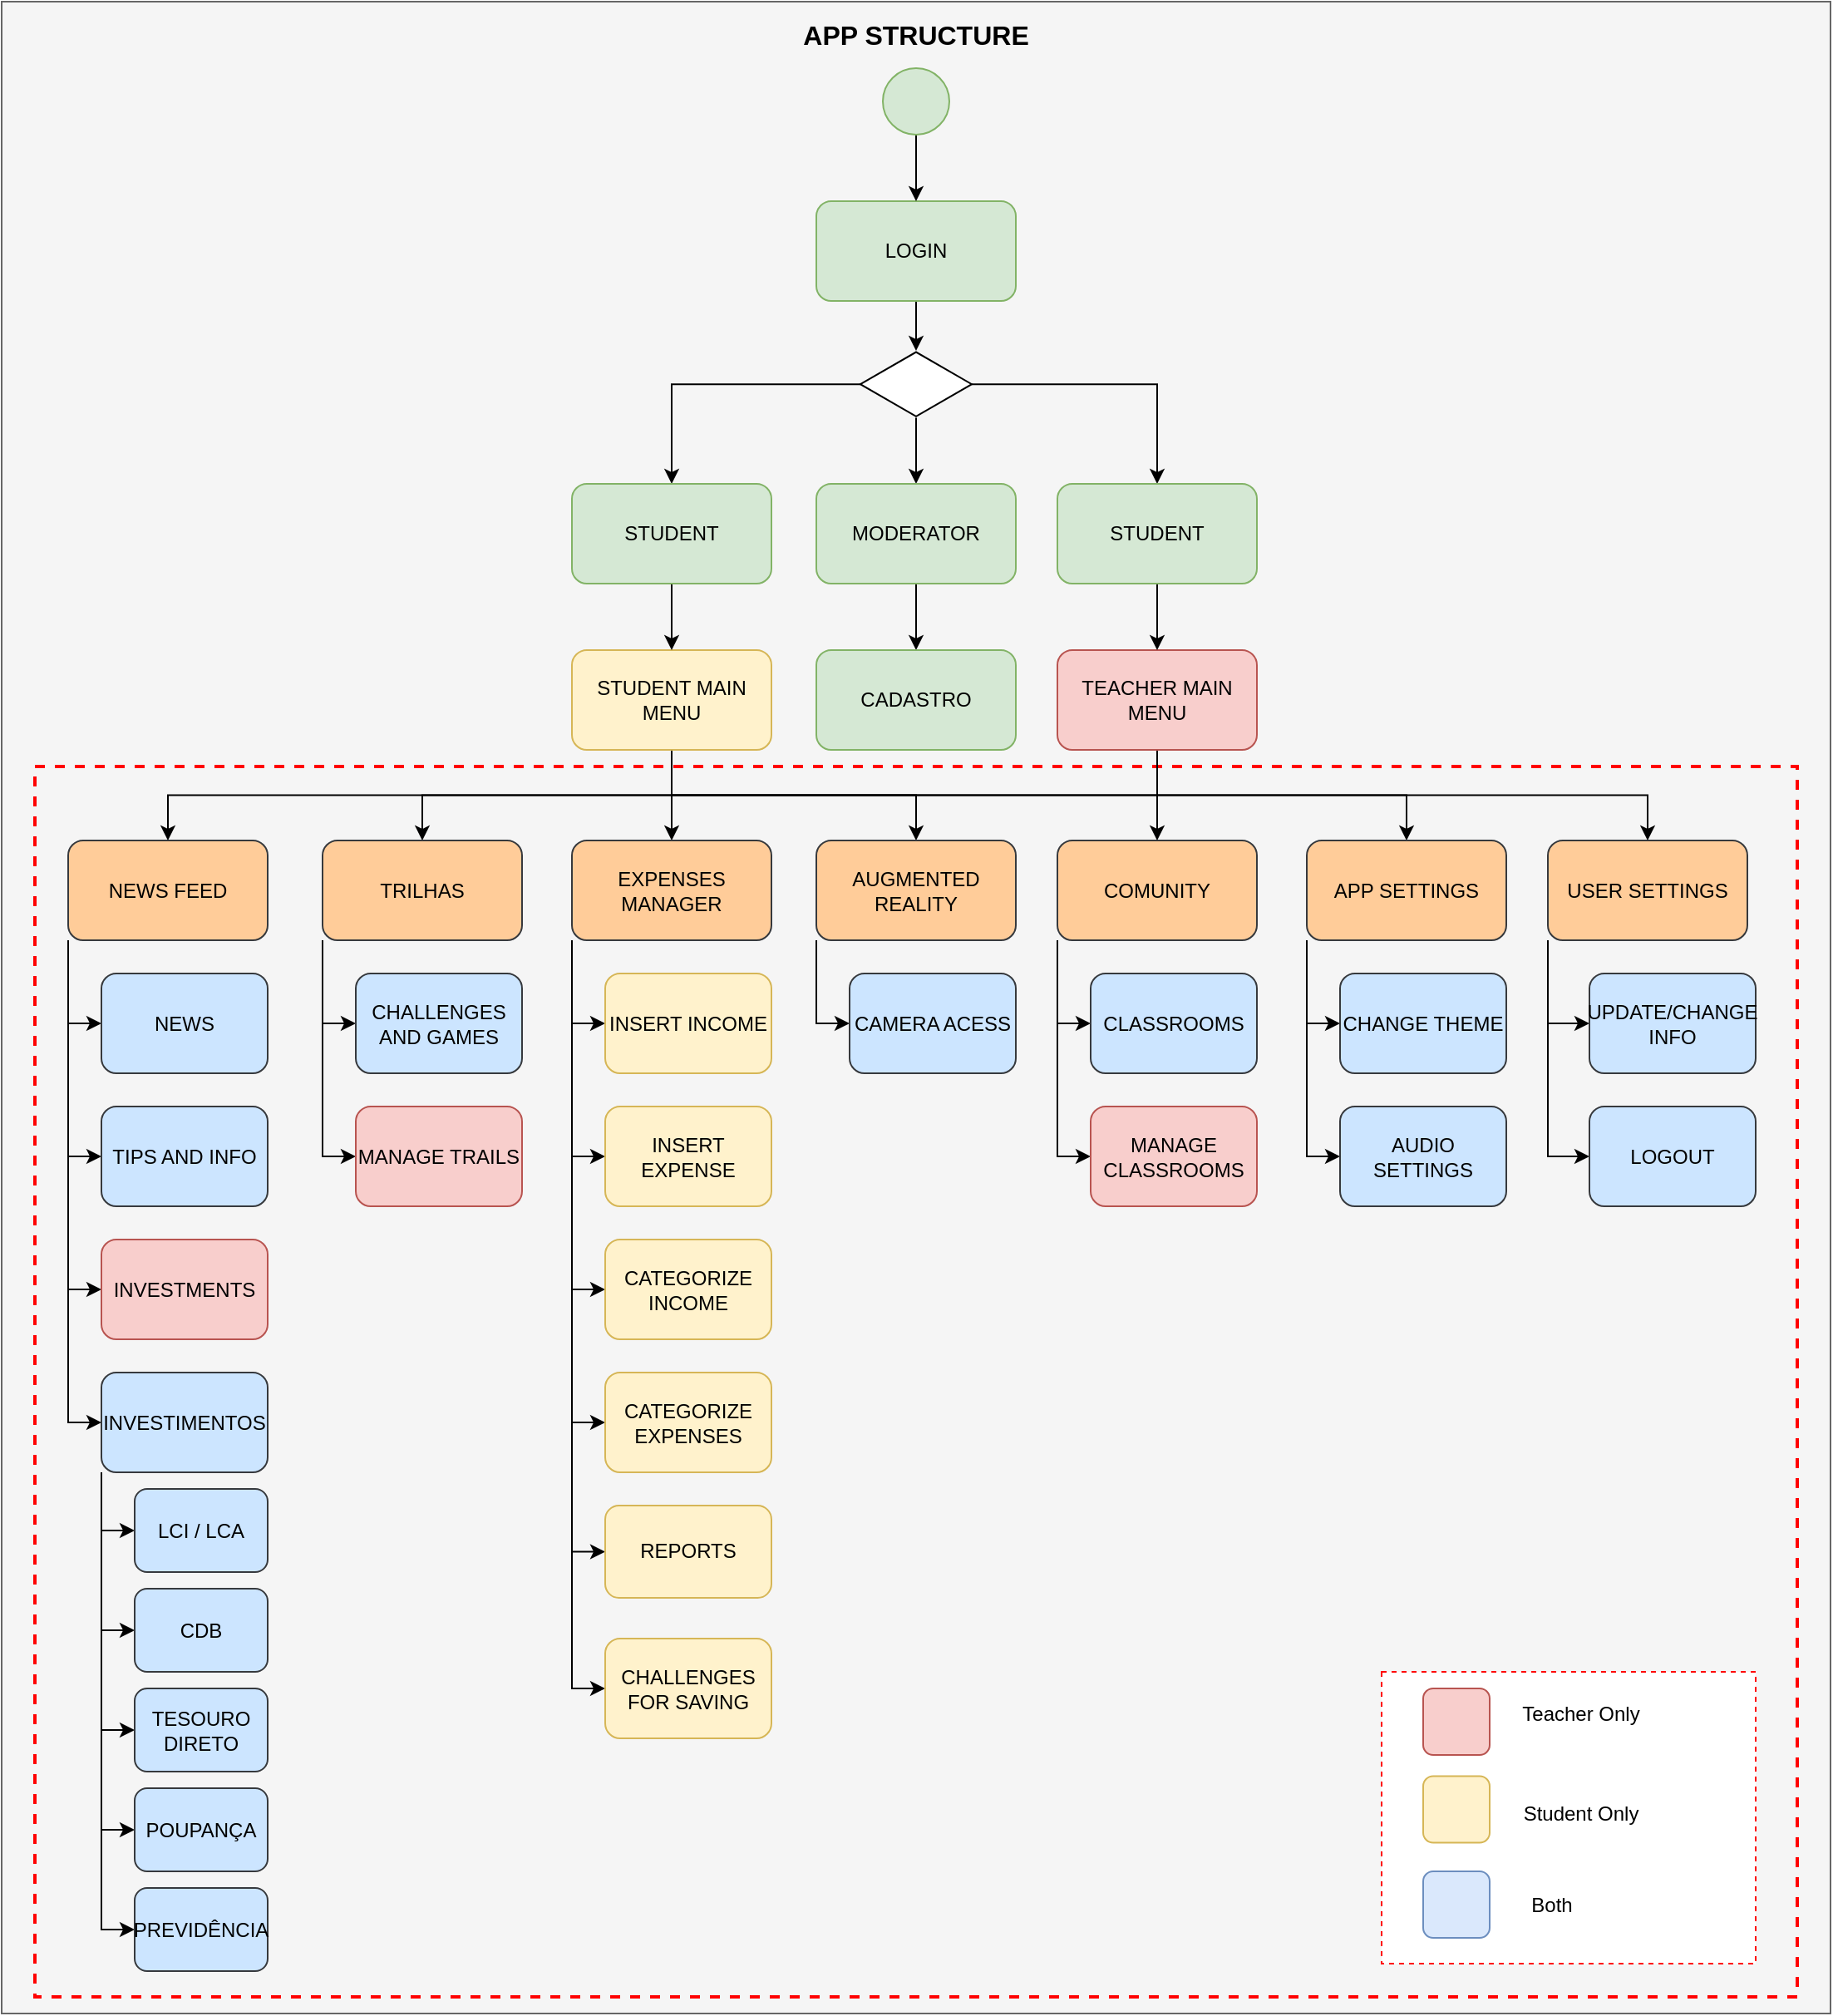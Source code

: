 <mxfile version="24.4.0" type="device">
  <diagram name="Página-1" id="UvxiDudPCTx69hKIyu-x">
    <mxGraphModel dx="2258" dy="1933" grid="1" gridSize="10" guides="1" tooltips="1" connect="1" arrows="1" fold="1" page="1" pageScale="1" pageWidth="827" pageHeight="1169" math="0" shadow="0">
      <root>
        <mxCell id="0" />
        <mxCell id="1" parent="0" />
        <mxCell id="NnoFlL8IRyMTeSpGXD7a-3" value="" style="rounded=0;whiteSpace=wrap;html=1;fillColor=#f5f5f5;fontColor=#333333;strokeColor=#666666;" parent="1" vertex="1">
          <mxGeometry x="-770" y="-60" width="1100" height="1210" as="geometry" />
        </mxCell>
        <mxCell id="IkJDrjzl-z41PmFatqKp-34" value="" style="rounded=0;whiteSpace=wrap;html=1;gradientColor=none;fillColor=none;dashed=1;strokeColor=#FF0000;strokeWidth=2;" parent="1" vertex="1">
          <mxGeometry x="-750" y="400" width="1060" height="740" as="geometry" />
        </mxCell>
        <mxCell id="IkJDrjzl-z41PmFatqKp-29" value="" style="rounded=0;whiteSpace=wrap;html=1;fillColor=default;dashed=1;strokeColor=#ff0000;" parent="1" vertex="1">
          <mxGeometry x="60" y="944.5" width="225" height="175.5" as="geometry" />
        </mxCell>
        <mxCell id="px6GwIb3NifLbQ9o1P_B-11" style="edgeStyle=orthogonalEdgeStyle;rounded=0;orthogonalLoop=1;jettySize=auto;html=1;exitX=0.5;exitY=1;exitDx=0;exitDy=0;" parent="1" source="GXVUt_CpKELL4S9qzEZ1-18" target="IkJDrjzl-z41PmFatqKp-1" edge="1">
          <mxGeometry relative="1" as="geometry" />
        </mxCell>
        <mxCell id="GXVUt_CpKELL4S9qzEZ1-18" value="LOGIN" style="rounded=1;whiteSpace=wrap;html=1;fillColor=#d5e8d4;strokeColor=#82b366;" parent="1" vertex="1">
          <mxGeometry x="-280" y="60" width="120" height="60" as="geometry" />
        </mxCell>
        <mxCell id="px6GwIb3NifLbQ9o1P_B-17" style="edgeStyle=orthogonalEdgeStyle;rounded=0;orthogonalLoop=1;jettySize=auto;html=1;exitX=0.5;exitY=1;exitDx=0;exitDy=0;entryX=0.5;entryY=0;entryDx=0;entryDy=0;" parent="1" source="GXVUt_CpKELL4S9qzEZ1-19" target="GXVUt_CpKELL4S9qzEZ1-30" edge="1">
          <mxGeometry relative="1" as="geometry" />
        </mxCell>
        <mxCell id="px6GwIb3NifLbQ9o1P_B-19" style="edgeStyle=orthogonalEdgeStyle;rounded=0;orthogonalLoop=1;jettySize=auto;html=1;exitX=0.5;exitY=1;exitDx=0;exitDy=0;" parent="1" source="GXVUt_CpKELL4S9qzEZ1-19" target="GXVUt_CpKELL4S9qzEZ1-28" edge="1">
          <mxGeometry relative="1" as="geometry" />
        </mxCell>
        <mxCell id="px6GwIb3NifLbQ9o1P_B-20" style="edgeStyle=orthogonalEdgeStyle;rounded=0;orthogonalLoop=1;jettySize=auto;html=1;exitX=0.5;exitY=1;exitDx=0;exitDy=0;" parent="1" source="GXVUt_CpKELL4S9qzEZ1-19" target="GXVUt_CpKELL4S9qzEZ1-27" edge="1">
          <mxGeometry relative="1" as="geometry" />
        </mxCell>
        <mxCell id="px6GwIb3NifLbQ9o1P_B-21" style="edgeStyle=orthogonalEdgeStyle;rounded=0;orthogonalLoop=1;jettySize=auto;html=1;exitX=0.5;exitY=1;exitDx=0;exitDy=0;" parent="1" source="GXVUt_CpKELL4S9qzEZ1-19" target="7EyF1_aJlE8CxIVccxEh-1" edge="1">
          <mxGeometry relative="1" as="geometry" />
        </mxCell>
        <mxCell id="GXVUt_CpKELL4S9qzEZ1-19" value="STUDENT MAIN MENU" style="rounded=1;whiteSpace=wrap;html=1;fillColor=#fff2cc;strokeColor=#d6b656;" parent="1" vertex="1">
          <mxGeometry x="-427" y="330" width="120" height="60" as="geometry" />
        </mxCell>
        <mxCell id="GXVUt_CpKELL4S9qzEZ1-118" style="edgeStyle=orthogonalEdgeStyle;rounded=0;orthogonalLoop=1;jettySize=auto;html=1;exitX=0;exitY=1;exitDx=0;exitDy=0;entryX=0;entryY=0.5;entryDx=0;entryDy=0;" parent="1" source="GXVUt_CpKELL4S9qzEZ1-25" target="GXVUt_CpKELL4S9qzEZ1-110" edge="1">
          <mxGeometry relative="1" as="geometry" />
        </mxCell>
        <mxCell id="GXVUt_CpKELL4S9qzEZ1-119" style="edgeStyle=orthogonalEdgeStyle;rounded=0;orthogonalLoop=1;jettySize=auto;html=1;exitX=0;exitY=1;exitDx=0;exitDy=0;entryX=0;entryY=0.5;entryDx=0;entryDy=0;" parent="1" source="GXVUt_CpKELL4S9qzEZ1-25" target="GXVUt_CpKELL4S9qzEZ1-41" edge="1">
          <mxGeometry relative="1" as="geometry" />
        </mxCell>
        <mxCell id="GXVUt_CpKELL4S9qzEZ1-25" value="USER SETTINGS" style="rounded=1;whiteSpace=wrap;html=1;fillColor=#ffcc99;strokeColor=#36393d;" parent="1" vertex="1">
          <mxGeometry x="160" y="444.5" width="120" height="60" as="geometry" />
        </mxCell>
        <mxCell id="GXVUt_CpKELL4S9qzEZ1-113" style="edgeStyle=orthogonalEdgeStyle;rounded=0;orthogonalLoop=1;jettySize=auto;html=1;exitX=0;exitY=1;exitDx=0;exitDy=0;entryX=0;entryY=0.5;entryDx=0;entryDy=0;" parent="1" source="GXVUt_CpKELL4S9qzEZ1-26" target="GXVUt_CpKELL4S9qzEZ1-37" edge="1">
          <mxGeometry relative="1" as="geometry" />
        </mxCell>
        <mxCell id="IkJDrjzl-z41PmFatqKp-16" style="edgeStyle=orthogonalEdgeStyle;rounded=0;orthogonalLoop=1;jettySize=auto;html=1;exitX=0;exitY=1;exitDx=0;exitDy=0;entryX=0;entryY=0.5;entryDx=0;entryDy=0;" parent="1" source="GXVUt_CpKELL4S9qzEZ1-26" target="IkJDrjzl-z41PmFatqKp-13" edge="1">
          <mxGeometry relative="1" as="geometry" />
        </mxCell>
        <mxCell id="GXVUt_CpKELL4S9qzEZ1-26" value="COMUNITY" style="rounded=1;whiteSpace=wrap;html=1;fillColor=#ffcc99;strokeColor=#36393d;" parent="1" vertex="1">
          <mxGeometry x="-135" y="444.5" width="120" height="60" as="geometry" />
        </mxCell>
        <mxCell id="GXVUt_CpKELL4S9qzEZ1-103" style="edgeStyle=orthogonalEdgeStyle;rounded=0;orthogonalLoop=1;jettySize=auto;html=1;exitX=0;exitY=1;exitDx=0;exitDy=0;entryX=0;entryY=0.5;entryDx=0;entryDy=0;" parent="1" source="GXVUt_CpKELL4S9qzEZ1-27" target="GXVUt_CpKELL4S9qzEZ1-96" edge="1">
          <mxGeometry relative="1" as="geometry">
            <Array as="points">
              <mxPoint x="-427" y="554.5" />
            </Array>
          </mxGeometry>
        </mxCell>
        <mxCell id="GXVUt_CpKELL4S9qzEZ1-104" style="edgeStyle=orthogonalEdgeStyle;rounded=0;orthogonalLoop=1;jettySize=auto;html=1;exitX=0;exitY=1;exitDx=0;exitDy=0;entryX=0;entryY=0.5;entryDx=0;entryDy=0;" parent="1" source="GXVUt_CpKELL4S9qzEZ1-27" target="GXVUt_CpKELL4S9qzEZ1-101" edge="1">
          <mxGeometry relative="1" as="geometry" />
        </mxCell>
        <mxCell id="GXVUt_CpKELL4S9qzEZ1-105" style="edgeStyle=orthogonalEdgeStyle;rounded=0;orthogonalLoop=1;jettySize=auto;html=1;exitX=0;exitY=1;exitDx=0;exitDy=0;entryX=0;entryY=0.5;entryDx=0;entryDy=0;" parent="1" source="GXVUt_CpKELL4S9qzEZ1-27" target="GXVUt_CpKELL4S9qzEZ1-100" edge="1">
          <mxGeometry relative="1" as="geometry" />
        </mxCell>
        <mxCell id="GXVUt_CpKELL4S9qzEZ1-106" style="edgeStyle=orthogonalEdgeStyle;rounded=0;orthogonalLoop=1;jettySize=auto;html=1;exitX=0;exitY=1;exitDx=0;exitDy=0;entryX=0;entryY=0.5;entryDx=0;entryDy=0;" parent="1" source="GXVUt_CpKELL4S9qzEZ1-27" target="GXVUt_CpKELL4S9qzEZ1-99" edge="1">
          <mxGeometry relative="1" as="geometry" />
        </mxCell>
        <mxCell id="GXVUt_CpKELL4S9qzEZ1-107" style="edgeStyle=orthogonalEdgeStyle;rounded=0;orthogonalLoop=1;jettySize=auto;html=1;exitX=0;exitY=1;exitDx=0;exitDy=0;entryX=0;entryY=0.5;entryDx=0;entryDy=0;" parent="1" source="GXVUt_CpKELL4S9qzEZ1-27" target="GXVUt_CpKELL4S9qzEZ1-98" edge="1">
          <mxGeometry relative="1" as="geometry" />
        </mxCell>
        <mxCell id="GXVUt_CpKELL4S9qzEZ1-108" style="edgeStyle=orthogonalEdgeStyle;rounded=0;orthogonalLoop=1;jettySize=auto;html=1;exitX=0;exitY=1;exitDx=0;exitDy=0;entryX=0;entryY=0.5;entryDx=0;entryDy=0;" parent="1" source="GXVUt_CpKELL4S9qzEZ1-27" target="GXVUt_CpKELL4S9qzEZ1-97" edge="1">
          <mxGeometry relative="1" as="geometry" />
        </mxCell>
        <mxCell id="GXVUt_CpKELL4S9qzEZ1-27" value="EXPENSES MANAGER" style="rounded=1;whiteSpace=wrap;html=1;fillColor=#ffcc99;strokeColor=#36393d;" parent="1" vertex="1">
          <mxGeometry x="-427" y="444.5" width="120" height="60" as="geometry" />
        </mxCell>
        <mxCell id="GXVUt_CpKELL4S9qzEZ1-89" style="edgeStyle=orthogonalEdgeStyle;rounded=0;orthogonalLoop=1;jettySize=auto;html=1;exitX=0;exitY=1;exitDx=0;exitDy=0;entryX=0;entryY=0.5;entryDx=0;entryDy=0;" parent="1" source="GXVUt_CpKELL4S9qzEZ1-28" target="GXVUt_CpKELL4S9qzEZ1-80" edge="1">
          <mxGeometry relative="1" as="geometry">
            <Array as="points">
              <mxPoint x="-577" y="554.5" />
            </Array>
          </mxGeometry>
        </mxCell>
        <mxCell id="IkJDrjzl-z41PmFatqKp-15" style="edgeStyle=orthogonalEdgeStyle;rounded=0;orthogonalLoop=1;jettySize=auto;html=1;exitX=0;exitY=1;exitDx=0;exitDy=0;entryX=0;entryY=0.5;entryDx=0;entryDy=0;" parent="1" source="GXVUt_CpKELL4S9qzEZ1-28" target="IkJDrjzl-z41PmFatqKp-14" edge="1">
          <mxGeometry relative="1" as="geometry">
            <Array as="points">
              <mxPoint x="-577" y="634.5" />
            </Array>
          </mxGeometry>
        </mxCell>
        <mxCell id="GXVUt_CpKELL4S9qzEZ1-28" value="TRILHAS" style="rounded=1;whiteSpace=wrap;html=1;fillColor=#ffcc99;strokeColor=#36393d;" parent="1" vertex="1">
          <mxGeometry x="-577" y="444.5" width="120" height="60" as="geometry" />
        </mxCell>
        <mxCell id="GXVUt_CpKELL4S9qzEZ1-71" style="edgeStyle=orthogonalEdgeStyle;rounded=0;orthogonalLoop=1;jettySize=auto;html=1;exitX=0;exitY=1;exitDx=0;exitDy=0;entryX=0;entryY=0.5;entryDx=0;entryDy=0;" parent="1" source="GXVUt_CpKELL4S9qzEZ1-29" target="GXVUt_CpKELL4S9qzEZ1-32" edge="1">
          <mxGeometry relative="1" as="geometry">
            <Array as="points">
              <mxPoint x="-730" y="634.5" />
            </Array>
          </mxGeometry>
        </mxCell>
        <mxCell id="7EyF1_aJlE8CxIVccxEh-4" style="edgeStyle=orthogonalEdgeStyle;rounded=0;orthogonalLoop=1;jettySize=auto;html=1;exitX=0;exitY=1;exitDx=0;exitDy=0;entryX=0;entryY=0.5;entryDx=0;entryDy=0;" parent="1" source="GXVUt_CpKELL4S9qzEZ1-29" target="GXVUt_CpKELL4S9qzEZ1-33" edge="1">
          <mxGeometry relative="1" as="geometry" />
        </mxCell>
        <mxCell id="IkJDrjzl-z41PmFatqKp-19" style="edgeStyle=orthogonalEdgeStyle;rounded=0;orthogonalLoop=1;jettySize=auto;html=1;exitX=0;exitY=1;exitDx=0;exitDy=0;entryX=0;entryY=0.5;entryDx=0;entryDy=0;" parent="1" source="GXVUt_CpKELL4S9qzEZ1-29" target="IkJDrjzl-z41PmFatqKp-18" edge="1">
          <mxGeometry relative="1" as="geometry" />
        </mxCell>
        <mxCell id="X6eICQ6PJf0R-Lsuph4n-5" style="edgeStyle=orthogonalEdgeStyle;rounded=0;orthogonalLoop=1;jettySize=auto;html=1;exitX=0;exitY=1;exitDx=0;exitDy=0;entryX=0;entryY=0.5;entryDx=0;entryDy=0;" parent="1" source="GXVUt_CpKELL4S9qzEZ1-29" target="GXVUt_CpKELL4S9qzEZ1-31" edge="1">
          <mxGeometry relative="1" as="geometry">
            <Array as="points">
              <mxPoint x="-730" y="554.5" />
            </Array>
          </mxGeometry>
        </mxCell>
        <mxCell id="GXVUt_CpKELL4S9qzEZ1-29" value="NEWS FEED" style="rounded=1;whiteSpace=wrap;html=1;fillColor=#ffcc99;strokeColor=#36393d;" parent="1" vertex="1">
          <mxGeometry x="-730" y="444.5" width="120" height="60" as="geometry" />
        </mxCell>
        <mxCell id="GXVUt_CpKELL4S9qzEZ1-115" style="edgeStyle=orthogonalEdgeStyle;rounded=0;orthogonalLoop=1;jettySize=auto;html=1;exitX=0;exitY=1;exitDx=0;exitDy=0;entryX=0;entryY=0.5;entryDx=0;entryDy=0;" parent="1" source="GXVUt_CpKELL4S9qzEZ1-30" target="GXVUt_CpKELL4S9qzEZ1-43" edge="1">
          <mxGeometry relative="1" as="geometry" />
        </mxCell>
        <mxCell id="GXVUt_CpKELL4S9qzEZ1-116" style="edgeStyle=orthogonalEdgeStyle;rounded=0;orthogonalLoop=1;jettySize=auto;html=1;exitX=0;exitY=1;exitDx=0;exitDy=0;entryX=0;entryY=0.5;entryDx=0;entryDy=0;" parent="1" source="GXVUt_CpKELL4S9qzEZ1-30" target="GXVUt_CpKELL4S9qzEZ1-111" edge="1">
          <mxGeometry relative="1" as="geometry" />
        </mxCell>
        <mxCell id="GXVUt_CpKELL4S9qzEZ1-30" value="APP SETTINGS" style="rounded=1;whiteSpace=wrap;html=1;fillColor=#ffcc99;strokeColor=#36393d;" parent="1" vertex="1">
          <mxGeometry x="15" y="444.5" width="120" height="60" as="geometry" />
        </mxCell>
        <mxCell id="GXVUt_CpKELL4S9qzEZ1-31" value="NEWS" style="rounded=1;whiteSpace=wrap;html=1;fillColor=#cce5ff;strokeColor=#36393d;" parent="1" vertex="1">
          <mxGeometry x="-710" y="524.5" width="100" height="60" as="geometry" />
        </mxCell>
        <mxCell id="GXVUt_CpKELL4S9qzEZ1-32" value="TIPS AND INFO" style="rounded=1;whiteSpace=wrap;html=1;fillColor=#cce5ff;strokeColor=#36393d;" parent="1" vertex="1">
          <mxGeometry x="-710" y="604.5" width="100" height="60" as="geometry" />
        </mxCell>
        <mxCell id="GXVUt_CpKELL4S9qzEZ1-81" style="edgeStyle=orthogonalEdgeStyle;rounded=0;orthogonalLoop=1;jettySize=auto;html=1;exitX=0;exitY=1;exitDx=0;exitDy=0;entryX=0;entryY=0.5;entryDx=0;entryDy=0;" parent="1" source="GXVUt_CpKELL4S9qzEZ1-33" target="GXVUt_CpKELL4S9qzEZ1-35" edge="1">
          <mxGeometry relative="1" as="geometry" />
        </mxCell>
        <mxCell id="GXVUt_CpKELL4S9qzEZ1-85" style="edgeStyle=orthogonalEdgeStyle;rounded=0;orthogonalLoop=1;jettySize=auto;html=1;exitX=0;exitY=1;exitDx=0;exitDy=0;entryX=0;entryY=0.5;entryDx=0;entryDy=0;" parent="1" source="GXVUt_CpKELL4S9qzEZ1-33" target="GXVUt_CpKELL4S9qzEZ1-36" edge="1">
          <mxGeometry relative="1" as="geometry" />
        </mxCell>
        <mxCell id="GXVUt_CpKELL4S9qzEZ1-86" style="edgeStyle=orthogonalEdgeStyle;rounded=0;orthogonalLoop=1;jettySize=auto;html=1;exitX=0;exitY=1;exitDx=0;exitDy=0;entryX=0;entryY=0.5;entryDx=0;entryDy=0;" parent="1" source="GXVUt_CpKELL4S9qzEZ1-33" target="GXVUt_CpKELL4S9qzEZ1-39" edge="1">
          <mxGeometry relative="1" as="geometry" />
        </mxCell>
        <mxCell id="GXVUt_CpKELL4S9qzEZ1-87" style="edgeStyle=orthogonalEdgeStyle;rounded=0;orthogonalLoop=1;jettySize=auto;html=1;exitX=0;exitY=1;exitDx=0;exitDy=0;entryX=0;entryY=0.5;entryDx=0;entryDy=0;" parent="1" source="GXVUt_CpKELL4S9qzEZ1-33" target="GXVUt_CpKELL4S9qzEZ1-34" edge="1">
          <mxGeometry relative="1" as="geometry" />
        </mxCell>
        <mxCell id="GXVUt_CpKELL4S9qzEZ1-88" style="edgeStyle=orthogonalEdgeStyle;rounded=0;orthogonalLoop=1;jettySize=auto;html=1;exitX=0;exitY=1;exitDx=0;exitDy=0;entryX=0;entryY=0.5;entryDx=0;entryDy=0;" parent="1" source="GXVUt_CpKELL4S9qzEZ1-33" target="GXVUt_CpKELL4S9qzEZ1-84" edge="1">
          <mxGeometry relative="1" as="geometry" />
        </mxCell>
        <mxCell id="GXVUt_CpKELL4S9qzEZ1-33" value="INVESTIMENTOS" style="rounded=1;whiteSpace=wrap;html=1;fillColor=#cce5ff;strokeColor=#36393d;" parent="1" vertex="1">
          <mxGeometry x="-710" y="764.5" width="100" height="60" as="geometry" />
        </mxCell>
        <mxCell id="GXVUt_CpKELL4S9qzEZ1-34" value="POUPANÇA" style="rounded=1;whiteSpace=wrap;html=1;fillColor=#cce5ff;strokeColor=#36393d;" parent="1" vertex="1">
          <mxGeometry x="-690" y="1014.5" width="80" height="50" as="geometry" />
        </mxCell>
        <mxCell id="GXVUt_CpKELL4S9qzEZ1-35" value="LCI / LCA" style="rounded=1;whiteSpace=wrap;html=1;fillColor=#cce5ff;strokeColor=#36393d;" parent="1" vertex="1">
          <mxGeometry x="-690" y="834.5" width="80" height="50" as="geometry" />
        </mxCell>
        <mxCell id="GXVUt_CpKELL4S9qzEZ1-36" value="CDB" style="rounded=1;whiteSpace=wrap;html=1;fillColor=#cce5ff;strokeColor=#36393d;" parent="1" vertex="1">
          <mxGeometry x="-690" y="894.5" width="80" height="50" as="geometry" />
        </mxCell>
        <mxCell id="GXVUt_CpKELL4S9qzEZ1-37" value="CLASSROOMS" style="rounded=1;whiteSpace=wrap;html=1;fillColor=#cce5ff;strokeColor=#36393d;" parent="1" vertex="1">
          <mxGeometry x="-115" y="524.5" width="100" height="60" as="geometry" />
        </mxCell>
        <mxCell id="GXVUt_CpKELL4S9qzEZ1-39" value="TESOURO DIRETO" style="rounded=1;whiteSpace=wrap;html=1;fillColor=#cce5ff;strokeColor=#36393d;" parent="1" vertex="1">
          <mxGeometry x="-690" y="954.5" width="80" height="50" as="geometry" />
        </mxCell>
        <mxCell id="GXVUt_CpKELL4S9qzEZ1-41" value="LOGOUT" style="rounded=1;whiteSpace=wrap;html=1;fillColor=#cce5ff;strokeColor=#36393d;" parent="1" vertex="1">
          <mxGeometry x="185" y="604.5" width="100" height="60" as="geometry" />
        </mxCell>
        <mxCell id="GXVUt_CpKELL4S9qzEZ1-43" value="CHANGE THEME" style="rounded=1;whiteSpace=wrap;html=1;fillColor=#cce5ff;strokeColor=#36393d;" parent="1" vertex="1">
          <mxGeometry x="35" y="524.5" width="100" height="60" as="geometry" />
        </mxCell>
        <mxCell id="px6GwIb3NifLbQ9o1P_B-3" style="edgeStyle=orthogonalEdgeStyle;rounded=0;orthogonalLoop=1;jettySize=auto;html=1;exitX=0.5;exitY=1;exitDx=0;exitDy=0;" parent="1" source="GXVUt_CpKELL4S9qzEZ1-48" target="GXVUt_CpKELL4S9qzEZ1-18" edge="1">
          <mxGeometry relative="1" as="geometry" />
        </mxCell>
        <mxCell id="GXVUt_CpKELL4S9qzEZ1-48" value="" style="ellipse;whiteSpace=wrap;html=1;aspect=fixed;fillColor=#d5e8d4;strokeColor=#82b366;" parent="1" vertex="1">
          <mxGeometry x="-240" y="-20" width="40" height="40" as="geometry" />
        </mxCell>
        <mxCell id="GXVUt_CpKELL4S9qzEZ1-80" value="CHALLENGES AND GAMES" style="rounded=1;whiteSpace=wrap;html=1;fillColor=#cce5ff;strokeColor=#36393d;" parent="1" vertex="1">
          <mxGeometry x="-557" y="524.5" width="100" height="60" as="geometry" />
        </mxCell>
        <mxCell id="GXVUt_CpKELL4S9qzEZ1-84" value="PREVIDÊNCIA" style="rounded=1;whiteSpace=wrap;html=1;fillColor=#cce5ff;strokeColor=#36393d;" parent="1" vertex="1">
          <mxGeometry x="-690" y="1074.5" width="80" height="50" as="geometry" />
        </mxCell>
        <mxCell id="GXVUt_CpKELL4S9qzEZ1-96" value="INSERT INCOME" style="rounded=1;whiteSpace=wrap;html=1;fillColor=#fff2cc;strokeColor=#d6b656;" parent="1" vertex="1">
          <mxGeometry x="-407" y="524.5" width="100" height="60" as="geometry" />
        </mxCell>
        <mxCell id="GXVUt_CpKELL4S9qzEZ1-97" value="CHALLENGES FOR SAVING" style="rounded=1;whiteSpace=wrap;html=1;fillColor=#fff2cc;strokeColor=#d6b656;" parent="1" vertex="1">
          <mxGeometry x="-407" y="924.5" width="100" height="60" as="geometry" />
        </mxCell>
        <mxCell id="GXVUt_CpKELL4S9qzEZ1-98" value="REPORTS" style="rounded=1;whiteSpace=wrap;html=1;fillColor=#fff2cc;strokeColor=#d6b656;" parent="1" vertex="1">
          <mxGeometry x="-407" y="844.5" width="100" height="55.5" as="geometry" />
        </mxCell>
        <mxCell id="GXVUt_CpKELL4S9qzEZ1-99" value="CATEGORIZE EXPENSES" style="rounded=1;whiteSpace=wrap;html=1;fillColor=#fff2cc;strokeColor=#d6b656;" parent="1" vertex="1">
          <mxGeometry x="-407" y="764.5" width="100" height="60" as="geometry" />
        </mxCell>
        <mxCell id="GXVUt_CpKELL4S9qzEZ1-100" value="CATEGORIZE INCOME" style="rounded=1;whiteSpace=wrap;html=1;fillColor=#fff2cc;strokeColor=#d6b656;" parent="1" vertex="1">
          <mxGeometry x="-407" y="684.5" width="100" height="60" as="geometry" />
        </mxCell>
        <mxCell id="GXVUt_CpKELL4S9qzEZ1-101" value="INSERT EXPENSE" style="rounded=1;whiteSpace=wrap;html=1;fillColor=#fff2cc;strokeColor=#d6b656;" parent="1" vertex="1">
          <mxGeometry x="-407" y="604.5" width="100" height="60" as="geometry" />
        </mxCell>
        <mxCell id="GXVUt_CpKELL4S9qzEZ1-110" value="UPDATE/CHANGE INFO" style="rounded=1;whiteSpace=wrap;html=1;fillColor=#cce5ff;strokeColor=#36393d;" parent="1" vertex="1">
          <mxGeometry x="185" y="524.5" width="100" height="60" as="geometry" />
        </mxCell>
        <mxCell id="GXVUt_CpKELL4S9qzEZ1-111" value="AUDIO SETTINGS" style="rounded=1;whiteSpace=wrap;html=1;fillColor=#cce5ff;strokeColor=#36393d;" parent="1" vertex="1">
          <mxGeometry x="35" y="604.5" width="100" height="60" as="geometry" />
        </mxCell>
        <mxCell id="GXVUt_CpKELL4S9qzEZ1-120" value="&lt;b style=&quot;font-size: 16px;&quot;&gt;APP STRUCTURE&lt;/b&gt;" style="rounded=0;whiteSpace=wrap;html=1;fillColor=none;strokeColor=none;" parent="1" vertex="1">
          <mxGeometry x="-335" y="-60" width="230" height="40" as="geometry" />
        </mxCell>
        <mxCell id="7EyF1_aJlE8CxIVccxEh-6" style="edgeStyle=orthogonalEdgeStyle;rounded=0;orthogonalLoop=1;jettySize=auto;html=1;exitX=0;exitY=1;exitDx=0;exitDy=0;entryX=0;entryY=0.5;entryDx=0;entryDy=0;" parent="1" source="7EyF1_aJlE8CxIVccxEh-1" target="7EyF1_aJlE8CxIVccxEh-3" edge="1">
          <mxGeometry relative="1" as="geometry" />
        </mxCell>
        <mxCell id="7EyF1_aJlE8CxIVccxEh-1" value="AUGMENTED REALITY" style="rounded=1;whiteSpace=wrap;html=1;fillColor=#ffcc99;strokeColor=#36393d;" parent="1" vertex="1">
          <mxGeometry x="-280" y="444.5" width="120" height="60" as="geometry" />
        </mxCell>
        <mxCell id="7EyF1_aJlE8CxIVccxEh-3" value="CAMERA ACESS" style="rounded=1;whiteSpace=wrap;html=1;fillColor=#cce5ff;strokeColor=#36393d;" parent="1" vertex="1">
          <mxGeometry x="-260" y="524.5" width="100" height="60" as="geometry" />
        </mxCell>
        <mxCell id="px6GwIb3NifLbQ9o1P_B-12" value="" style="edgeStyle=orthogonalEdgeStyle;rounded=0;orthogonalLoop=1;jettySize=auto;html=1;" parent="1" source="IkJDrjzl-z41PmFatqKp-1" target="px6GwIb3NifLbQ9o1P_B-6" edge="1">
          <mxGeometry relative="1" as="geometry" />
        </mxCell>
        <mxCell id="px6GwIb3NifLbQ9o1P_B-14" value="" style="edgeStyle=orthogonalEdgeStyle;rounded=0;orthogonalLoop=1;jettySize=auto;html=1;" parent="1" source="IkJDrjzl-z41PmFatqKp-1" target="px6GwIb3NifLbQ9o1P_B-5" edge="1">
          <mxGeometry relative="1" as="geometry" />
        </mxCell>
        <mxCell id="vDZ0gqjRfttw_ehKgVSJ-2" value="" style="edgeStyle=orthogonalEdgeStyle;rounded=0;orthogonalLoop=1;jettySize=auto;html=1;" parent="1" source="IkJDrjzl-z41PmFatqKp-1" target="vDZ0gqjRfttw_ehKgVSJ-1" edge="1">
          <mxGeometry relative="1" as="geometry" />
        </mxCell>
        <mxCell id="IkJDrjzl-z41PmFatqKp-1" value="" style="html=1;whiteSpace=wrap;aspect=fixed;shape=isoRectangle;" parent="1" vertex="1">
          <mxGeometry x="-253.5" y="150" width="67" height="40.2" as="geometry" />
        </mxCell>
        <mxCell id="px6GwIb3NifLbQ9o1P_B-18" style="edgeStyle=orthogonalEdgeStyle;rounded=0;orthogonalLoop=1;jettySize=auto;html=1;exitX=0.5;exitY=1;exitDx=0;exitDy=0;" parent="1" source="IkJDrjzl-z41PmFatqKp-3" target="GXVUt_CpKELL4S9qzEZ1-29" edge="1">
          <mxGeometry relative="1" as="geometry" />
        </mxCell>
        <mxCell id="px6GwIb3NifLbQ9o1P_B-22" style="edgeStyle=orthogonalEdgeStyle;rounded=0;orthogonalLoop=1;jettySize=auto;html=1;exitX=0.5;exitY=1;exitDx=0;exitDy=0;entryX=0.5;entryY=0;entryDx=0;entryDy=0;" parent="1" source="IkJDrjzl-z41PmFatqKp-3" target="GXVUt_CpKELL4S9qzEZ1-26" edge="1">
          <mxGeometry relative="1" as="geometry" />
        </mxCell>
        <mxCell id="px6GwIb3NifLbQ9o1P_B-24" style="edgeStyle=orthogonalEdgeStyle;rounded=0;orthogonalLoop=1;jettySize=auto;html=1;exitX=0.5;exitY=1;exitDx=0;exitDy=0;entryX=0.5;entryY=0;entryDx=0;entryDy=0;" parent="1" source="IkJDrjzl-z41PmFatqKp-3" target="GXVUt_CpKELL4S9qzEZ1-25" edge="1">
          <mxGeometry relative="1" as="geometry" />
        </mxCell>
        <mxCell id="IkJDrjzl-z41PmFatqKp-3" value="TEACHER MAIN MENU" style="rounded=1;whiteSpace=wrap;html=1;fillColor=#f8cecc;strokeColor=#b85450;" parent="1" vertex="1">
          <mxGeometry x="-135" y="330" width="120" height="60" as="geometry" />
        </mxCell>
        <mxCell id="IkJDrjzl-z41PmFatqKp-13" value="MANAGE CLASSROOMS" style="rounded=1;whiteSpace=wrap;html=1;fillColor=#f8cecc;strokeColor=#b85450;" parent="1" vertex="1">
          <mxGeometry x="-115" y="604.5" width="100" height="60" as="geometry" />
        </mxCell>
        <mxCell id="IkJDrjzl-z41PmFatqKp-14" value="MANAGE TRAILS" style="rounded=1;whiteSpace=wrap;html=1;fillColor=#f8cecc;strokeColor=#b85450;" parent="1" vertex="1">
          <mxGeometry x="-557" y="604.5" width="100" height="60" as="geometry" />
        </mxCell>
        <mxCell id="IkJDrjzl-z41PmFatqKp-18" value="INVESTMENTS" style="rounded=1;whiteSpace=wrap;html=1;fillColor=#f8cecc;strokeColor=#b85450;" parent="1" vertex="1">
          <mxGeometry x="-710" y="684.5" width="100" height="60" as="geometry" />
        </mxCell>
        <mxCell id="IkJDrjzl-z41PmFatqKp-21" value="" style="rounded=1;whiteSpace=wrap;html=1;fillColor=#f8cecc;strokeColor=#b85450;" parent="1" vertex="1">
          <mxGeometry x="85" y="954.5" width="40" height="40" as="geometry" />
        </mxCell>
        <mxCell id="IkJDrjzl-z41PmFatqKp-25" value="" style="rounded=1;whiteSpace=wrap;html=1;fillColor=#dae8fc;strokeColor=#6c8ebf;" parent="1" vertex="1">
          <mxGeometry x="85" y="1064.5" width="40" height="40" as="geometry" />
        </mxCell>
        <mxCell id="IkJDrjzl-z41PmFatqKp-26" value="Teacher Only" style="text;html=1;align=center;verticalAlign=middle;whiteSpace=wrap;rounded=0;" parent="1" vertex="1">
          <mxGeometry x="125" y="954.5" width="110" height="30" as="geometry" />
        </mxCell>
        <mxCell id="IkJDrjzl-z41PmFatqKp-27" value="Student Only" style="text;html=1;align=center;verticalAlign=middle;whiteSpace=wrap;rounded=0;" parent="1" vertex="1">
          <mxGeometry x="125" y="1014.5" width="110" height="30" as="geometry" />
        </mxCell>
        <mxCell id="IkJDrjzl-z41PmFatqKp-28" value="Both" style="text;html=1;align=center;verticalAlign=middle;whiteSpace=wrap;rounded=0;" parent="1" vertex="1">
          <mxGeometry x="135" y="1069.5" width="55" height="30" as="geometry" />
        </mxCell>
        <mxCell id="IkJDrjzl-z41PmFatqKp-30" value="" style="rounded=1;whiteSpace=wrap;html=1;fillColor=#fff2cc;strokeColor=#d6b656;" parent="1" vertex="1">
          <mxGeometry x="85" y="1007.25" width="40" height="40" as="geometry" />
        </mxCell>
        <mxCell id="px6GwIb3NifLbQ9o1P_B-9" style="edgeStyle=orthogonalEdgeStyle;rounded=0;orthogonalLoop=1;jettySize=auto;html=1;exitX=0.5;exitY=1;exitDx=0;exitDy=0;entryX=0.5;entryY=0;entryDx=0;entryDy=0;" parent="1" source="px6GwIb3NifLbQ9o1P_B-5" target="IkJDrjzl-z41PmFatqKp-3" edge="1">
          <mxGeometry relative="1" as="geometry" />
        </mxCell>
        <mxCell id="px6GwIb3NifLbQ9o1P_B-5" value="STUDENT" style="rounded=1;whiteSpace=wrap;html=1;fillColor=#d5e8d4;strokeColor=#82b366;" parent="1" vertex="1">
          <mxGeometry x="-135" y="230" width="120" height="60" as="geometry" />
        </mxCell>
        <mxCell id="px6GwIb3NifLbQ9o1P_B-15" value="" style="edgeStyle=orthogonalEdgeStyle;rounded=0;orthogonalLoop=1;jettySize=auto;html=1;" parent="1" source="px6GwIb3NifLbQ9o1P_B-6" target="GXVUt_CpKELL4S9qzEZ1-19" edge="1">
          <mxGeometry relative="1" as="geometry" />
        </mxCell>
        <mxCell id="px6GwIb3NifLbQ9o1P_B-6" value="STUDENT" style="rounded=1;whiteSpace=wrap;html=1;fillColor=#d5e8d4;strokeColor=#82b366;" parent="1" vertex="1">
          <mxGeometry x="-427" y="230" width="120" height="60" as="geometry" />
        </mxCell>
        <mxCell id="vDZ0gqjRfttw_ehKgVSJ-4" style="edgeStyle=orthogonalEdgeStyle;rounded=0;orthogonalLoop=1;jettySize=auto;html=1;exitX=0.5;exitY=1;exitDx=0;exitDy=0;" parent="1" source="vDZ0gqjRfttw_ehKgVSJ-1" target="vDZ0gqjRfttw_ehKgVSJ-3" edge="1">
          <mxGeometry relative="1" as="geometry" />
        </mxCell>
        <mxCell id="vDZ0gqjRfttw_ehKgVSJ-1" value="MODERATOR" style="rounded=1;whiteSpace=wrap;html=1;fillColor=#d5e8d4;strokeColor=#82b366;" parent="1" vertex="1">
          <mxGeometry x="-280" y="230" width="120" height="60" as="geometry" />
        </mxCell>
        <mxCell id="vDZ0gqjRfttw_ehKgVSJ-3" value="CADASTRO" style="rounded=1;whiteSpace=wrap;html=1;fillColor=#d5e8d4;strokeColor=#82b366;" parent="1" vertex="1">
          <mxGeometry x="-280" y="330" width="120" height="60" as="geometry" />
        </mxCell>
      </root>
    </mxGraphModel>
  </diagram>
</mxfile>

